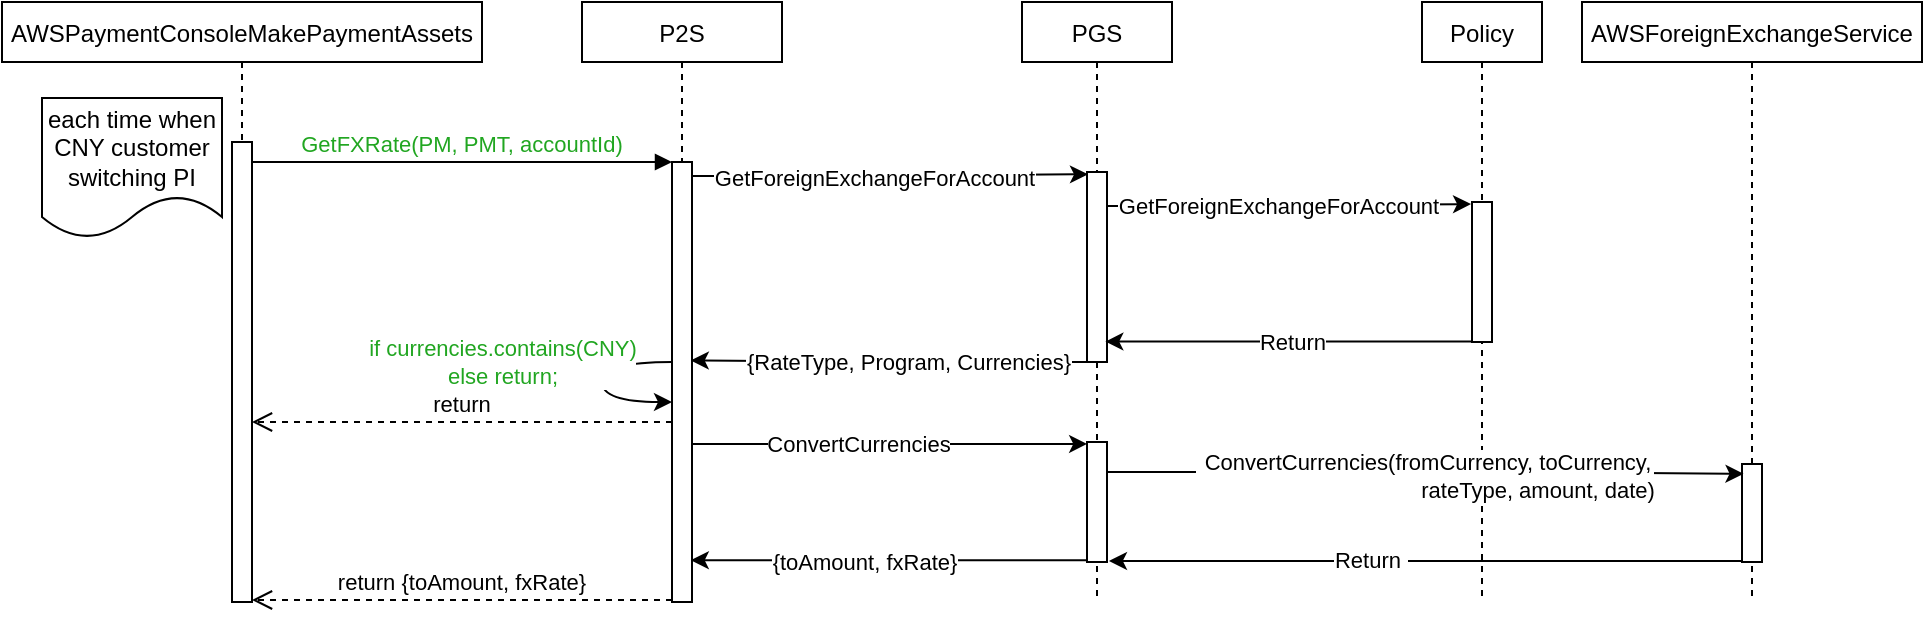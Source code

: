 <mxfile version="16.6.6" type="github">
  <diagram id="kgpKYQtTHZ0yAKxKKP6v" name="Page-1">
    <mxGraphModel dx="1000" dy="406" grid="1" gridSize="10" guides="1" tooltips="1" connect="1" arrows="1" fold="1" page="1" pageScale="1" pageWidth="850" pageHeight="1100" math="0" shadow="0">
      <root>
        <mxCell id="0" />
        <mxCell id="1" parent="0" />
        <mxCell id="3nuBFxr9cyL0pnOWT2aG-1" value="AWSPaymentConsoleMakePaymentAssets" style="shape=umlLifeline;perimeter=lifelinePerimeter;container=0;collapsible=0;recursiveResize=0;rounded=0;shadow=0;strokeWidth=1;size=30;" parent="1" vertex="1">
          <mxGeometry x="10" y="80" width="240" height="300" as="geometry" />
        </mxCell>
        <mxCell id="3nuBFxr9cyL0pnOWT2aG-5" value="P2S" style="shape=umlLifeline;perimeter=lifelinePerimeter;container=1;collapsible=0;recursiveResize=0;rounded=0;shadow=0;strokeWidth=1;size=30;" parent="1" vertex="1">
          <mxGeometry x="300" y="80" width="100" height="300" as="geometry" />
        </mxCell>
        <mxCell id="uBAw9XJn03DKGbOvMEOf-47" style="edgeStyle=none;rounded=0;orthogonalLoop=1;jettySize=auto;html=1;fontColor=#21A621;elbow=vertical;" edge="1" parent="3nuBFxr9cyL0pnOWT2aG-5" source="3nuBFxr9cyL0pnOWT2aG-6" target="3nuBFxr9cyL0pnOWT2aG-5">
          <mxGeometry relative="1" as="geometry" />
        </mxCell>
        <mxCell id="3nuBFxr9cyL0pnOWT2aG-6" value="" style="points=[];perimeter=orthogonalPerimeter;rounded=0;shadow=0;strokeWidth=1;" parent="3nuBFxr9cyL0pnOWT2aG-5" vertex="1">
          <mxGeometry x="45" y="80" width="10" height="220" as="geometry" />
        </mxCell>
        <mxCell id="uBAw9XJn03DKGbOvMEOf-48" style="edgeStyle=orthogonalEdgeStyle;rounded=0;orthogonalLoop=1;jettySize=auto;html=1;fontColor=#21A621;elbow=vertical;curved=1;" edge="1" parent="3nuBFxr9cyL0pnOWT2aG-5" source="3nuBFxr9cyL0pnOWT2aG-6" target="3nuBFxr9cyL0pnOWT2aG-6">
          <mxGeometry relative="1" as="geometry">
            <mxPoint x="-20" y="190" as="targetPoint" />
            <Array as="points">
              <mxPoint x="10" y="180" />
              <mxPoint x="10" y="200" />
            </Array>
          </mxGeometry>
        </mxCell>
        <mxCell id="uBAw9XJn03DKGbOvMEOf-49" value="if currencies.contains(CNY)&lt;br&gt;else return;" style="edgeLabel;html=1;align=center;verticalAlign=middle;resizable=0;points=[];fontColor=#21A621;" vertex="1" connectable="0" parent="uBAw9XJn03DKGbOvMEOf-48">
          <mxGeometry x="-0.391" y="4" relative="1" as="geometry">
            <mxPoint x="-58" y="-4" as="offset" />
          </mxGeometry>
        </mxCell>
        <mxCell id="3nuBFxr9cyL0pnOWT2aG-7" value="return {toAmount, fxRate}" style="verticalAlign=bottom;endArrow=open;dashed=1;endSize=8;exitX=0;exitY=0.95;shadow=0;strokeWidth=1;" parent="1" edge="1">
          <mxGeometry relative="1" as="geometry">
            <mxPoint x="135.0" y="379.0" as="targetPoint" />
            <mxPoint x="345" y="379.0" as="sourcePoint" />
          </mxGeometry>
        </mxCell>
        <mxCell id="3nuBFxr9cyL0pnOWT2aG-8" value="GetFXRate(PM, PMT, accountId)" style="verticalAlign=bottom;endArrow=block;entryX=0;entryY=0;shadow=0;strokeWidth=1;fontColor=#21A621;" parent="1" source="3nuBFxr9cyL0pnOWT2aG-2" target="3nuBFxr9cyL0pnOWT2aG-6" edge="1">
          <mxGeometry relative="1" as="geometry">
            <mxPoint x="275" y="160" as="sourcePoint" />
          </mxGeometry>
        </mxCell>
        <mxCell id="3nuBFxr9cyL0pnOWT2aG-2" value="" style="points=[];perimeter=orthogonalPerimeter;rounded=0;shadow=0;strokeWidth=1;" parent="1" vertex="1">
          <mxGeometry x="125" y="150" width="10" height="230" as="geometry" />
        </mxCell>
        <mxCell id="uBAw9XJn03DKGbOvMEOf-1" value="AWSForeignExchangeService" style="shape=umlLifeline;perimeter=lifelinePerimeter;container=0;collapsible=0;recursiveResize=0;rounded=0;shadow=0;strokeWidth=1;size=30;" vertex="1" parent="1">
          <mxGeometry x="800" y="80" width="170" height="300" as="geometry" />
        </mxCell>
        <mxCell id="uBAw9XJn03DKGbOvMEOf-2" value="PGS" style="shape=umlLifeline;perimeter=lifelinePerimeter;container=1;collapsible=0;recursiveResize=0;rounded=0;shadow=0;strokeWidth=1;size=30;" vertex="1" parent="1">
          <mxGeometry x="520" y="80" width="75" height="300" as="geometry" />
        </mxCell>
        <mxCell id="uBAw9XJn03DKGbOvMEOf-13" value="" style="points=[];perimeter=orthogonalPerimeter;rounded=0;shadow=0;strokeWidth=1;" vertex="1" parent="uBAw9XJn03DKGbOvMEOf-2">
          <mxGeometry x="32.5" y="85" width="10" height="95" as="geometry" />
        </mxCell>
        <mxCell id="uBAw9XJn03DKGbOvMEOf-37" value="" style="points=[];perimeter=orthogonalPerimeter;rounded=0;shadow=0;strokeWidth=1;" vertex="1" parent="uBAw9XJn03DKGbOvMEOf-2">
          <mxGeometry x="32.5" y="220" width="10" height="60" as="geometry" />
        </mxCell>
        <mxCell id="uBAw9XJn03DKGbOvMEOf-12" value="Policy" style="shape=umlLifeline;perimeter=lifelinePerimeter;container=1;collapsible=0;recursiveResize=0;rounded=0;shadow=0;strokeWidth=1;size=30;" vertex="1" parent="1">
          <mxGeometry x="720" y="80" width="60" height="300" as="geometry" />
        </mxCell>
        <mxCell id="uBAw9XJn03DKGbOvMEOf-18" value="" style="points=[];perimeter=orthogonalPerimeter;rounded=0;shadow=0;strokeWidth=1;" vertex="1" parent="uBAw9XJn03DKGbOvMEOf-12">
          <mxGeometry x="25" y="100" width="10" height="70" as="geometry" />
        </mxCell>
        <mxCell id="uBAw9XJn03DKGbOvMEOf-19" style="edgeStyle=orthogonalEdgeStyle;rounded=0;orthogonalLoop=1;jettySize=auto;html=1;entryX=0.05;entryY=0.012;entryDx=0;entryDy=0;entryPerimeter=0;" edge="1" parent="1" source="3nuBFxr9cyL0pnOWT2aG-6" target="uBAw9XJn03DKGbOvMEOf-13">
          <mxGeometry relative="1" as="geometry">
            <Array as="points">
              <mxPoint x="400" y="167" />
              <mxPoint x="400" y="167" />
            </Array>
          </mxGeometry>
        </mxCell>
        <mxCell id="uBAw9XJn03DKGbOvMEOf-20" value="GetForeignExchangeForAccount" style="edgeLabel;html=1;align=center;verticalAlign=middle;resizable=0;points=[];" vertex="1" connectable="0" parent="uBAw9XJn03DKGbOvMEOf-19">
          <mxGeometry x="0.065" y="-1" relative="1" as="geometry">
            <mxPoint x="-15" as="offset" />
          </mxGeometry>
        </mxCell>
        <mxCell id="uBAw9XJn03DKGbOvMEOf-41" style="edgeStyle=none;rounded=0;orthogonalLoop=1;jettySize=auto;html=1;entryX=1.098;entryY=0.991;entryDx=0;entryDy=0;entryPerimeter=0;fontColor=#000000;elbow=vertical;" edge="1" parent="1" source="uBAw9XJn03DKGbOvMEOf-22" target="uBAw9XJn03DKGbOvMEOf-37">
          <mxGeometry relative="1" as="geometry" />
        </mxCell>
        <mxCell id="uBAw9XJn03DKGbOvMEOf-43" value="Return&amp;nbsp;" style="edgeLabel;html=1;align=center;verticalAlign=middle;resizable=0;points=[];fontColor=#000000;" vertex="1" connectable="0" parent="uBAw9XJn03DKGbOvMEOf-41">
          <mxGeometry x="0.178" y="-1" relative="1" as="geometry">
            <mxPoint as="offset" />
          </mxGeometry>
        </mxCell>
        <mxCell id="uBAw9XJn03DKGbOvMEOf-22" value="" style="points=[];perimeter=orthogonalPerimeter;rounded=0;shadow=0;strokeWidth=1;" vertex="1" parent="1">
          <mxGeometry x="880" y="311" width="10" height="49" as="geometry" />
        </mxCell>
        <mxCell id="uBAw9XJn03DKGbOvMEOf-23" style="edgeStyle=orthogonalEdgeStyle;rounded=0;orthogonalLoop=1;jettySize=auto;html=1;entryX=-0.048;entryY=0.015;entryDx=0;entryDy=0;entryPerimeter=0;fontColor=#33FF33;" edge="1" parent="1" source="uBAw9XJn03DKGbOvMEOf-13" target="uBAw9XJn03DKGbOvMEOf-18">
          <mxGeometry relative="1" as="geometry">
            <Array as="points">
              <mxPoint x="580" y="182" />
              <mxPoint x="580" y="182" />
            </Array>
          </mxGeometry>
        </mxCell>
        <mxCell id="uBAw9XJn03DKGbOvMEOf-24" value="&lt;span style=&quot;color: rgb(0 , 0 , 0)&quot;&gt;GetForeignExchangeForAccount&lt;/span&gt;" style="edgeLabel;html=1;align=center;verticalAlign=middle;resizable=0;points=[];fontColor=#33FF33;" vertex="1" connectable="0" parent="uBAw9XJn03DKGbOvMEOf-23">
          <mxGeometry x="-0.067" relative="1" as="geometry">
            <mxPoint as="offset" />
          </mxGeometry>
        </mxCell>
        <mxCell id="uBAw9XJn03DKGbOvMEOf-25" value="&lt;font color=&quot;#000000&quot;&gt;each time when CNY customer switching PI&lt;/font&gt;" style="shape=document;whiteSpace=wrap;html=1;boundedLbl=1;fontColor=#33FF33;" vertex="1" parent="1">
          <mxGeometry x="30" y="128" width="90" height="70" as="geometry" />
        </mxCell>
        <mxCell id="uBAw9XJn03DKGbOvMEOf-31" style="rounded=0;orthogonalLoop=1;jettySize=auto;html=1;fontColor=#000000;elbow=vertical;entryX=0.939;entryY=0.451;entryDx=0;entryDy=0;entryPerimeter=0;" edge="1" parent="1" target="3nuBFxr9cyL0pnOWT2aG-6">
          <mxGeometry relative="1" as="geometry">
            <mxPoint x="552.5" y="260" as="sourcePoint" />
            <mxPoint x="360" y="260" as="targetPoint" />
            <Array as="points">
              <mxPoint x="450" y="260" />
            </Array>
          </mxGeometry>
        </mxCell>
        <mxCell id="uBAw9XJn03DKGbOvMEOf-36" value="{RateType, Program, Currencies}" style="edgeLabel;html=1;align=center;verticalAlign=middle;resizable=0;points=[];fontColor=#000000;" vertex="1" connectable="0" parent="uBAw9XJn03DKGbOvMEOf-31">
          <mxGeometry x="0.11" relative="1" as="geometry">
            <mxPoint x="20" as="offset" />
          </mxGeometry>
        </mxCell>
        <mxCell id="uBAw9XJn03DKGbOvMEOf-34" style="edgeStyle=none;rounded=0;orthogonalLoop=1;jettySize=auto;html=1;entryX=0.917;entryY=0.819;entryDx=0;entryDy=0;entryPerimeter=0;fontColor=#000000;elbow=vertical;" edge="1" parent="1">
          <mxGeometry relative="1" as="geometry">
            <mxPoint x="745" y="249.805" as="sourcePoint" />
            <mxPoint x="561.67" y="249.805" as="targetPoint" />
          </mxGeometry>
        </mxCell>
        <mxCell id="uBAw9XJn03DKGbOvMEOf-35" value="Return" style="edgeLabel;html=1;align=center;verticalAlign=middle;resizable=0;points=[];fontColor=#000000;" vertex="1" connectable="0" parent="uBAw9XJn03DKGbOvMEOf-34">
          <mxGeometry x="-0.012" relative="1" as="geometry">
            <mxPoint as="offset" />
          </mxGeometry>
        </mxCell>
        <mxCell id="uBAw9XJn03DKGbOvMEOf-38" style="edgeStyle=none;rounded=0;orthogonalLoop=1;jettySize=auto;html=1;entryX=0.008;entryY=0.016;entryDx=0;entryDy=0;entryPerimeter=0;fontColor=#000000;elbow=vertical;" edge="1" parent="1" source="3nuBFxr9cyL0pnOWT2aG-6" target="uBAw9XJn03DKGbOvMEOf-37">
          <mxGeometry relative="1" as="geometry" />
        </mxCell>
        <mxCell id="uBAw9XJn03DKGbOvMEOf-39" value="ConvertCurrencies" style="edgeLabel;html=1;align=center;verticalAlign=middle;resizable=0;points=[];fontColor=#000000;" vertex="1" connectable="0" parent="uBAw9XJn03DKGbOvMEOf-38">
          <mxGeometry x="-0.16" relative="1" as="geometry">
            <mxPoint as="offset" />
          </mxGeometry>
        </mxCell>
        <mxCell id="uBAw9XJn03DKGbOvMEOf-40" style="edgeStyle=none;rounded=0;orthogonalLoop=1;jettySize=auto;html=1;fontColor=#000000;elbow=vertical;entryX=0.076;entryY=0.1;entryDx=0;entryDy=0;entryPerimeter=0;" edge="1" parent="1" target="uBAw9XJn03DKGbOvMEOf-22">
          <mxGeometry relative="1" as="geometry">
            <mxPoint x="562.5" y="315" as="sourcePoint" />
            <mxPoint x="884.5" y="315" as="targetPoint" />
            <Array as="points">
              <mxPoint x="770" y="315" />
            </Array>
          </mxGeometry>
        </mxCell>
        <mxCell id="uBAw9XJn03DKGbOvMEOf-42" value="&amp;nbsp;ConvertCurrencies(fromCurrency, toCurrency, &lt;br&gt;&amp;nbsp; &amp;nbsp; &amp;nbsp; &amp;nbsp; &amp;nbsp; &amp;nbsp; &amp;nbsp; &amp;nbsp; &amp;nbsp; &amp;nbsp; &amp;nbsp; &amp;nbsp; &amp;nbsp; &amp;nbsp; &amp;nbsp; &amp;nbsp; &amp;nbsp; &amp;nbsp; &amp;nbsp;rateType, amount, date)" style="edgeLabel;html=1;align=center;verticalAlign=middle;resizable=0;points=[];fontColor=#000000;" vertex="1" connectable="0" parent="uBAw9XJn03DKGbOvMEOf-40">
          <mxGeometry x="-0.108" y="-2" relative="1" as="geometry">
            <mxPoint x="16" as="offset" />
          </mxGeometry>
        </mxCell>
        <mxCell id="uBAw9XJn03DKGbOvMEOf-45" style="edgeStyle=none;rounded=0;orthogonalLoop=1;jettySize=auto;html=1;entryX=0.939;entryY=0.905;entryDx=0;entryDy=0;entryPerimeter=0;fontColor=#000000;elbow=vertical;" edge="1" parent="1" source="uBAw9XJn03DKGbOvMEOf-37" target="3nuBFxr9cyL0pnOWT2aG-6">
          <mxGeometry relative="1" as="geometry" />
        </mxCell>
        <mxCell id="uBAw9XJn03DKGbOvMEOf-46" value="{toAmount, fxRate}" style="edgeLabel;html=1;align=center;verticalAlign=middle;resizable=0;points=[];fontColor=#000000;" vertex="1" connectable="0" parent="uBAw9XJn03DKGbOvMEOf-45">
          <mxGeometry x="0.413" y="-1" relative="1" as="geometry">
            <mxPoint x="28" y="2" as="offset" />
          </mxGeometry>
        </mxCell>
        <mxCell id="uBAw9XJn03DKGbOvMEOf-50" value="return" style="verticalAlign=bottom;endArrow=open;dashed=1;endSize=8;exitX=0;exitY=0.95;shadow=0;strokeWidth=1;" edge="1" parent="1">
          <mxGeometry relative="1" as="geometry">
            <mxPoint x="135" y="290.0" as="targetPoint" />
            <mxPoint x="345" y="290.0" as="sourcePoint" />
          </mxGeometry>
        </mxCell>
      </root>
    </mxGraphModel>
  </diagram>
</mxfile>
